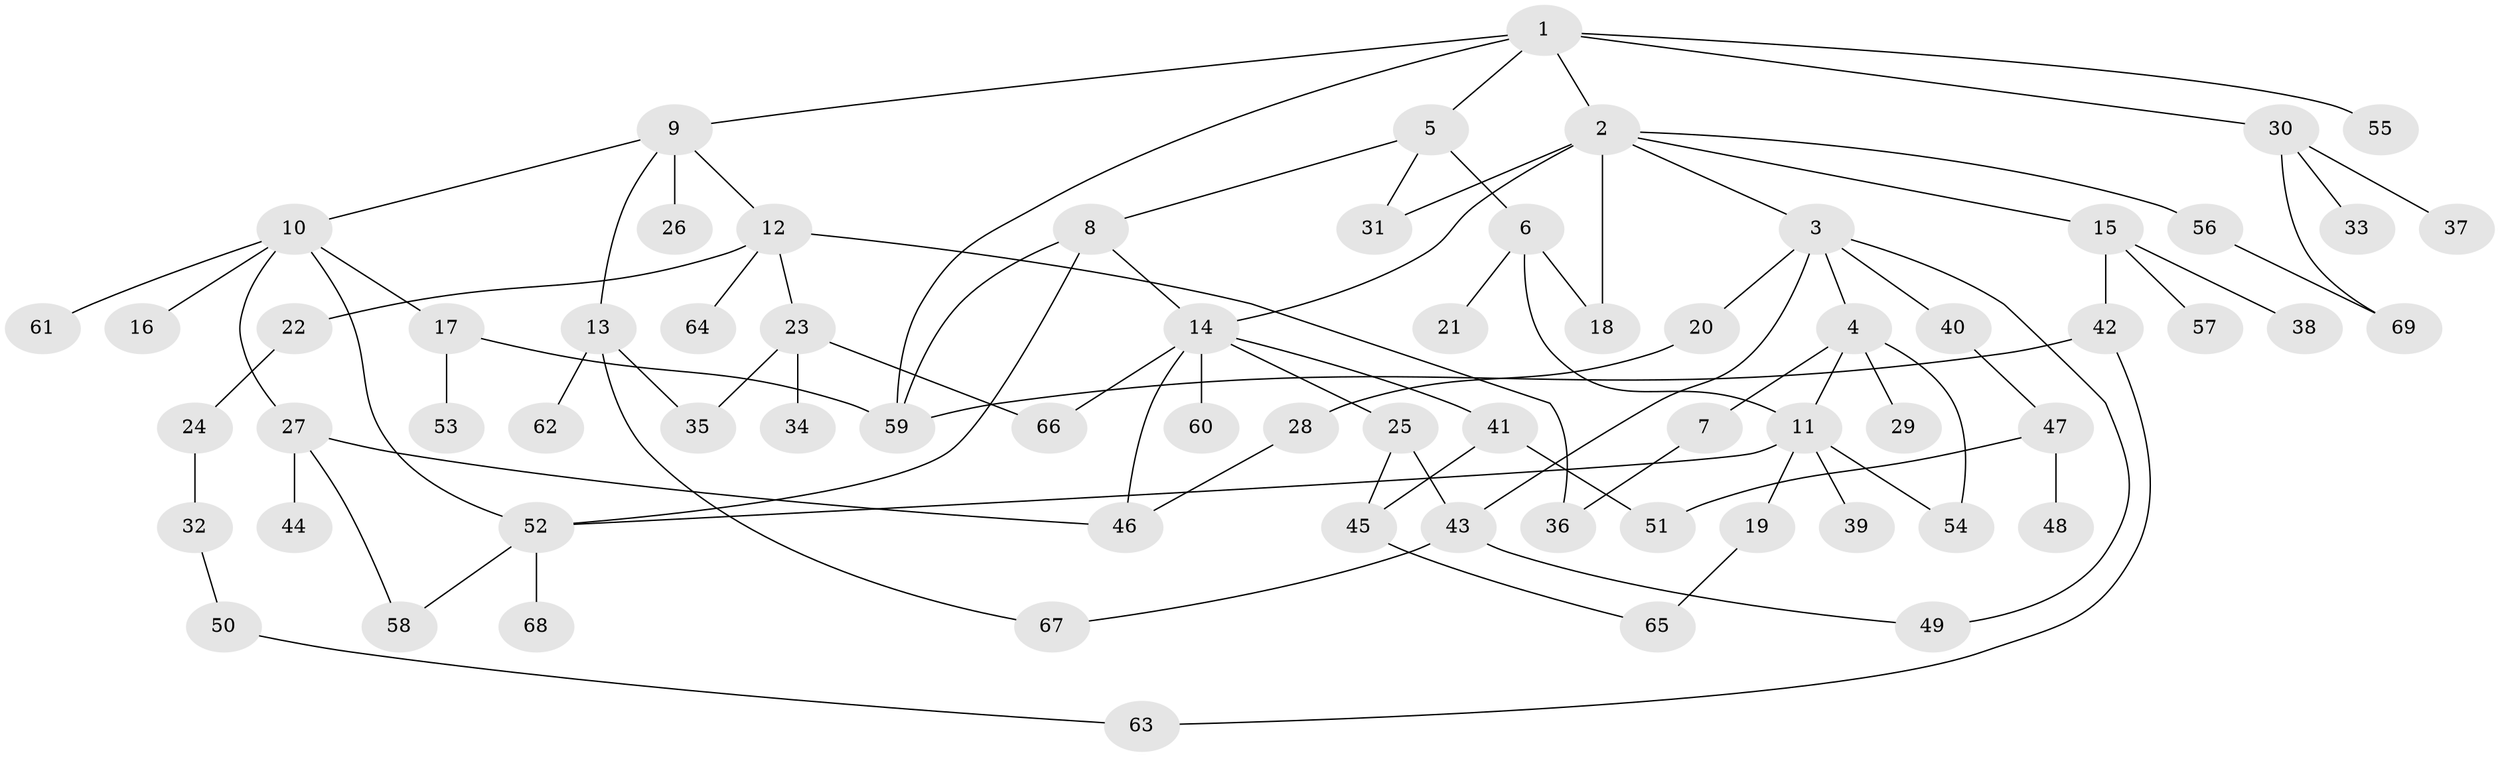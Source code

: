 // coarse degree distribution, {4: 0.22, 8: 0.02, 6: 0.02, 5: 0.1, 2: 0.3, 3: 0.1, 1: 0.24}
// Generated by graph-tools (version 1.1) at 2025/48/03/04/25 22:48:52]
// undirected, 69 vertices, 92 edges
graph export_dot {
  node [color=gray90,style=filled];
  1;
  2;
  3;
  4;
  5;
  6;
  7;
  8;
  9;
  10;
  11;
  12;
  13;
  14;
  15;
  16;
  17;
  18;
  19;
  20;
  21;
  22;
  23;
  24;
  25;
  26;
  27;
  28;
  29;
  30;
  31;
  32;
  33;
  34;
  35;
  36;
  37;
  38;
  39;
  40;
  41;
  42;
  43;
  44;
  45;
  46;
  47;
  48;
  49;
  50;
  51;
  52;
  53;
  54;
  55;
  56;
  57;
  58;
  59;
  60;
  61;
  62;
  63;
  64;
  65;
  66;
  67;
  68;
  69;
  1 -- 2;
  1 -- 5;
  1 -- 9;
  1 -- 30;
  1 -- 55;
  1 -- 59;
  2 -- 3;
  2 -- 15;
  2 -- 56;
  2 -- 31;
  2 -- 18;
  2 -- 14;
  3 -- 4;
  3 -- 20;
  3 -- 40;
  3 -- 49;
  3 -- 43;
  4 -- 7;
  4 -- 11;
  4 -- 29;
  4 -- 54;
  5 -- 6;
  5 -- 8;
  5 -- 31;
  6 -- 18;
  6 -- 21;
  6 -- 11;
  7 -- 36;
  8 -- 14;
  8 -- 59;
  8 -- 52;
  9 -- 10;
  9 -- 12;
  9 -- 13;
  9 -- 26;
  10 -- 16;
  10 -- 17;
  10 -- 27;
  10 -- 61;
  10 -- 52;
  11 -- 19;
  11 -- 39;
  11 -- 52;
  11 -- 54;
  12 -- 22;
  12 -- 23;
  12 -- 36;
  12 -- 64;
  13 -- 62;
  13 -- 67;
  13 -- 35;
  14 -- 25;
  14 -- 41;
  14 -- 60;
  14 -- 46;
  14 -- 66;
  15 -- 38;
  15 -- 42;
  15 -- 57;
  17 -- 53;
  17 -- 59;
  19 -- 65;
  20 -- 28;
  22 -- 24;
  23 -- 34;
  23 -- 35;
  23 -- 66;
  24 -- 32;
  25 -- 43;
  25 -- 45;
  27 -- 44;
  27 -- 58;
  27 -- 46;
  28 -- 46;
  30 -- 33;
  30 -- 37;
  30 -- 69;
  32 -- 50;
  40 -- 47;
  41 -- 45;
  41 -- 51;
  42 -- 63;
  42 -- 59;
  43 -- 67;
  43 -- 49;
  45 -- 65;
  47 -- 48;
  47 -- 51;
  50 -- 63;
  52 -- 68;
  52 -- 58;
  56 -- 69;
}
